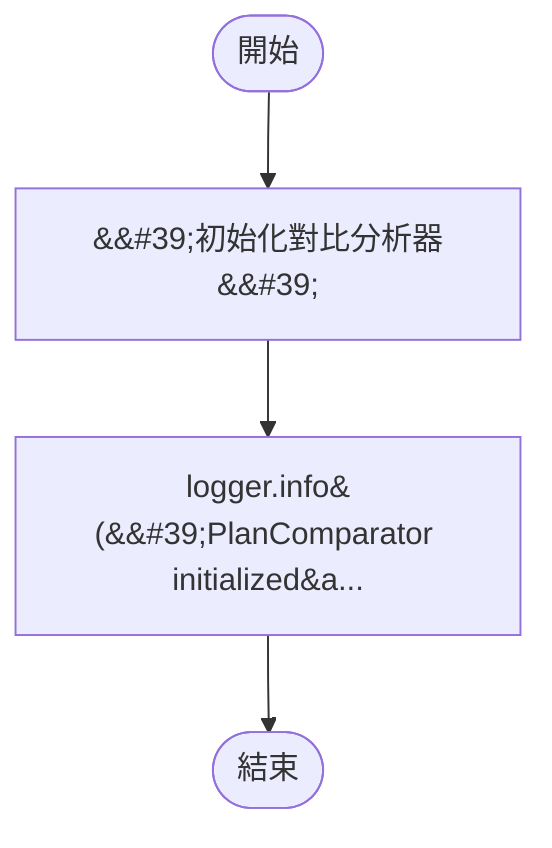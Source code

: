 flowchart TB
    n1([開始])
    n2([結束])
    n3[&amp;&#35;39;初始化對比分析器&amp;&#35;39;]
    n4[logger.info&#40;&amp;&#35;39;PlanComparator initialized&a...]
    n1 --> n3
    n3 --> n4
    n4 --> n2